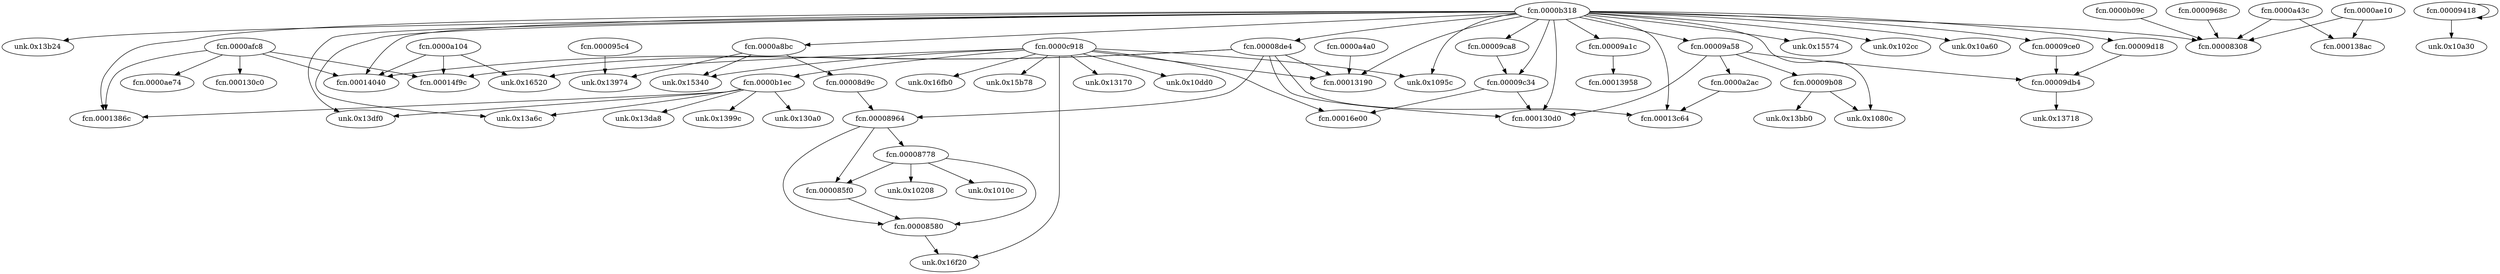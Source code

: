 digraph code {
  "0x00008580" [label="fcn.00008580"];
  "0x00008580" -> "0x00016f20";
  "0x00016f20" [label="unk.0x16f20"];
  "0x000085f0" [label="fcn.000085f0"];
  "0x000085f0" -> "0x00008580";
  "0x00008580" [label="fcn.00008580"];
  "0x00008778" [label="fcn.00008778"];
  "0x00008778" -> "0x000085f0";
  "0x000085f0" [label="fcn.000085f0"];
  "0x00008778" -> "0x00010208";
  "0x00010208" [label="unk.0x10208"];
  "0x00008778" -> "0x0001010c";
  "0x0001010c" [label="unk.0x1010c"];
  "0x00008778" -> "0x00008580";
  "0x00008580" [label="fcn.00008580"];
  "0x00008964" [label="fcn.00008964"];
  "0x00008964" -> "0x000085f0";
  "0x000085f0" [label="fcn.000085f0"];
  "0x00008964" -> "0x00008778";
  "0x00008778" [label="fcn.00008778"];
  "0x00008964" -> "0x00008580";
  "0x00008580" [label="fcn.00008580"];
  "0x00009418" [label="fcn.00009418"];
  "0x00009418" -> "0x00009418";
  "0x00009418" [label="fcn.00009418"];
  "0x00009418" -> "0x00010a30";
  "0x00010a30" [label="unk.0x10a30"];
  "0x00009b08" [label="fcn.00009b08"];
  "0x00009b08" -> "0x0001080c";
  "0x0001080c" [label="unk.0x1080c"];
  "0x00009b08" -> "0x00013bb0";
  "0x00013bb0" [label="unk.0x13bb0"];
  "0x0000a2ac" [label="fcn.0000a2ac"];
  "0x0000a2ac" -> "0x00013c64";
  "0x00013c64" [label="fcn.00013c64"];
  "0x00009db4" [label="fcn.00009db4"];
  "0x00009db4" -> "0x00013718";
  "0x00013718" [label="unk.0x13718"];
  "0x00009c34" [label="fcn.00009c34"];
  "0x00009c34" -> "0x00016e00";
  "0x00016e00" [label="fcn.00016e00"];
  "0x00009c34" -> "0x000130d0";
  "0x000130d0" [label="fcn.000130d0"];
  "0x00009ce0" [label="fcn.00009ce0"];
  "0x00009ce0" -> "0x00009db4";
  "0x00009db4" [label="fcn.00009db4"];
  "0x00009d18" [label="fcn.00009d18"];
  "0x00009d18" -> "0x00009db4";
  "0x00009db4" [label="fcn.00009db4"];
  "0x000095c4" [label="fcn.000095c4"];
  "0x000095c4" -> "0x00013974";
  "0x00013974" [label="unk.0x13974"];
  "0x0000a4a0" [label="fcn.0000a4a0"];
  "0x0000a4a0" -> "0x00013190";
  "0x00013190" [label="fcn.00013190"];
  "0x00008d9c" [label="fcn.00008d9c"];
  "0x00008d9c" -> "0x00008964";
  "0x00008964" [label="fcn.00008964"];
  "0x0000a8bc" [label="fcn.0000a8bc"];
  "0x0000a8bc" -> "0x00015340";
  "0x00015340" [label="unk.0x15340"];
  "0x0000a8bc" -> "0x00008d9c";
  "0x00008d9c" [label="fcn.00008d9c"];
  "0x0000a8bc" -> "0x00013974";
  "0x00013974" [label="unk.0x13974"];
  "0x00009ca8" [label="fcn.00009ca8"];
  "0x00009ca8" -> "0x00009c34";
  "0x00009c34" [label="fcn.00009c34"];
  "0x00009a58" [label="fcn.00009a58"];
  "0x00009a58" -> "0x000130d0";
  "0x000130d0" [label="fcn.000130d0"];
  "0x00009a58" -> "0x00009b08";
  "0x00009b08" [label="fcn.00009b08"];
  "0x00009a58" -> "0x0000a2ac";
  "0x0000a2ac" [label="fcn.0000a2ac"];
  "0x00009a58" -> "0x00009db4";
  "0x00009db4" [label="fcn.00009db4"];
  "0x00009a1c" [label="fcn.00009a1c"];
  "0x00009a1c" -> "0x00013958";
  "0x00013958" [label="fcn.00013958"];
  "0x00008de4" [label="fcn.00008de4"];
  "0x00008de4" -> "0x00014040";
  "0x00014040" [label="fcn.00014040"];
  "0x00008de4" -> "0x000130d0";
  "0x000130d0" [label="fcn.000130d0"];
  "0x00008de4" -> "0x00008964";
  "0x00008964" [label="fcn.00008964"];
  "0x00008de4" -> "0x00013190";
  "0x00013190" [label="fcn.00013190"];
  "0x00008de4" -> "0x00013c64";
  "0x00013c64" [label="fcn.00013c64"];
  "0x00008de4" -> "0x00014f9c";
  "0x00014f9c" [label="fcn.00014f9c"];
  "0x0000b1ec" [label="fcn.0000b1ec"];
  "0x0000b1ec" -> "0x0001399c";
  "0x0001399c" [label="unk.0x1399c"];
  "0x0000b1ec" -> "0x000130a0";
  "0x000130a0" [label="unk.0x130a0"];
  "0x0000b1ec" -> "0x0001386c";
  "0x0001386c" [label="fcn.0001386c"];
  "0x0000b1ec" -> "0x00013df0";
  "0x00013df0" [label="unk.0x13df0"];
  "0x0000b1ec" -> "0x00013da8";
  "0x00013da8" [label="unk.0x13da8"];
  "0x0000b1ec" -> "0x00013a6c";
  "0x00013a6c" [label="unk.0x13a6c"];
  "0x0000968c" [label="fcn.0000968c"];
  "0x0000968c" -> "0x00008308";
  "0x00008308" [label="fcn.00008308"];
  "0x0000ae10" [label="fcn.0000ae10"];
  "0x0000ae10" -> "0x000138ac";
  "0x000138ac" [label="fcn.000138ac"];
  "0x0000ae10" -> "0x00008308";
  "0x00008308" [label="fcn.00008308"];
  "0x0000b09c" [label="fcn.0000b09c"];
  "0x0000b09c" -> "0x00008308";
  "0x00008308" [label="fcn.00008308"];
  "0x0000afc8" [label="fcn.0000afc8"];
  "0x0000afc8" -> "0x0001386c";
  "0x0001386c" [label="fcn.0001386c"];
  "0x0000afc8" -> "0x00014040";
  "0x00014040" [label="fcn.00014040"];
  "0x0000afc8" -> "0x000130c0";
  "0x000130c0" [label="fcn.000130c0"];
  "0x0000afc8" -> "0x0000ae74";
  "0x0000ae74" [label="fcn.0000ae74"];
  "0x0000afc8" -> "0x00014f9c";
  "0x00014f9c" [label="fcn.00014f9c"];
  "0x0000a43c" [label="fcn.0000a43c"];
  "0x0000a43c" -> "0x000138ac";
  "0x000138ac" [label="fcn.000138ac"];
  "0x0000a43c" -> "0x00008308";
  "0x00008308" [label="fcn.00008308"];
  "0x0000b318" [label="fcn.0000b318"];
  "0x0000b318" -> "0x0001095c";
  "0x0001095c" [label="unk.0x1095c"];
  "0x0000b318" -> "0x00008308";
  "0x00008308" [label="fcn.00008308"];
  "0x0000b318" -> "0x00015574";
  "0x00015574" [label="unk.0x15574"];
  "0x0000b318" -> "0x0001386c";
  "0x0001386c" [label="fcn.0001386c"];
  "0x0000b318" -> "0x000130d0";
  "0x000130d0" [label="fcn.000130d0"];
  "0x0000b318" -> "0x00014040";
  "0x00014040" [label="fcn.00014040"];
  "0x0000b318" -> "0x0000a8bc";
  "0x0000a8bc" [label="fcn.0000a8bc"];
  "0x0000b318" -> "0x00013df0";
  "0x00013df0" [label="unk.0x13df0"];
  "0x0000b318" -> "0x000102cc";
  "0x000102cc" [label="unk.0x102cc"];
  "0x0000b318" -> "0x00013a6c";
  "0x00013a6c" [label="unk.0x13a6c"];
  "0x0000b318" -> "0x00010a60";
  "0x00010a60" [label="unk.0x10a60"];
  "0x0000b318" -> "0x00009ca8";
  "0x00009ca8" [label="fcn.00009ca8"];
  "0x0000b318" -> "0x00009c34";
  "0x00009c34" [label="fcn.00009c34"];
  "0x0000b318" -> "0x0001080c";
  "0x0001080c" [label="unk.0x1080c"];
  "0x0000b318" -> "0x00013b24";
  "0x00013b24" [label="unk.0x13b24"];
  "0x0000b318" -> "0x00009a58";
  "0x00009a58" [label="fcn.00009a58"];
  "0x0000b318" -> "0x00009d18";
  "0x00009d18" [label="fcn.00009d18"];
  "0x0000b318" -> "0x00013190";
  "0x00013190" [label="fcn.00013190"];
  "0x0000b318" -> "0x00013c64";
  "0x00013c64" [label="fcn.00013c64"];
  "0x0000b318" -> "0x00009ce0";
  "0x00009ce0" [label="fcn.00009ce0"];
  "0x0000b318" -> "0x00009a1c";
  "0x00009a1c" [label="fcn.00009a1c"];
  "0x0000b318" -> "0x00008de4";
  "0x00008de4" [label="fcn.00008de4"];
  "0x0000a104" [label="fcn.0000a104"];
  "0x0000a104" -> "0x00016520";
  "0x00016520" [label="unk.0x16520"];
  "0x0000a104" -> "0x00014040";
  "0x00014040" [label="fcn.00014040"];
  "0x0000a104" -> "0x00014f9c";
  "0x00014f9c" [label="fcn.00014f9c"];
  "0x0000c918" [label="fcn.0000c918"];
  "0x0000c918" -> "0x0001095c";
  "0x0001095c" [label="unk.0x1095c"];
  "0x0000c918" -> "0x00013170";
  "0x00013170" [label="unk.0x13170"];
  "0x0000c918" -> "0x00015340";
  "0x00015340" [label="unk.0x15340"];
  "0x0000c918" -> "0x00010dd0";
  "0x00010dd0" [label="unk.0x10dd0"];
  "0x0000c918" -> "0x00016520";
  "0x00016520" [label="unk.0x16520"];
  "0x0000c918" -> "0x0000b1ec";
  "0x0000b1ec" [label="fcn.0000b1ec"];
  "0x0000c918" -> "0x00013190";
  "0x00013190" [label="fcn.00013190"];
  "0x0000c918" -> "0x00016f20";
  "0x00016f20" [label="unk.0x16f20"];
  "0x0000c918" -> "0x00016fb0";
  "0x00016fb0" [label="unk.0x16fb0"];
  "0x0000c918" -> "0x00016e00";
  "0x00016e00" [label="fcn.00016e00"];
  "0x0000c918" -> "0x00015b78";
  "0x00015b78" [label="unk.0x15b78"];
}